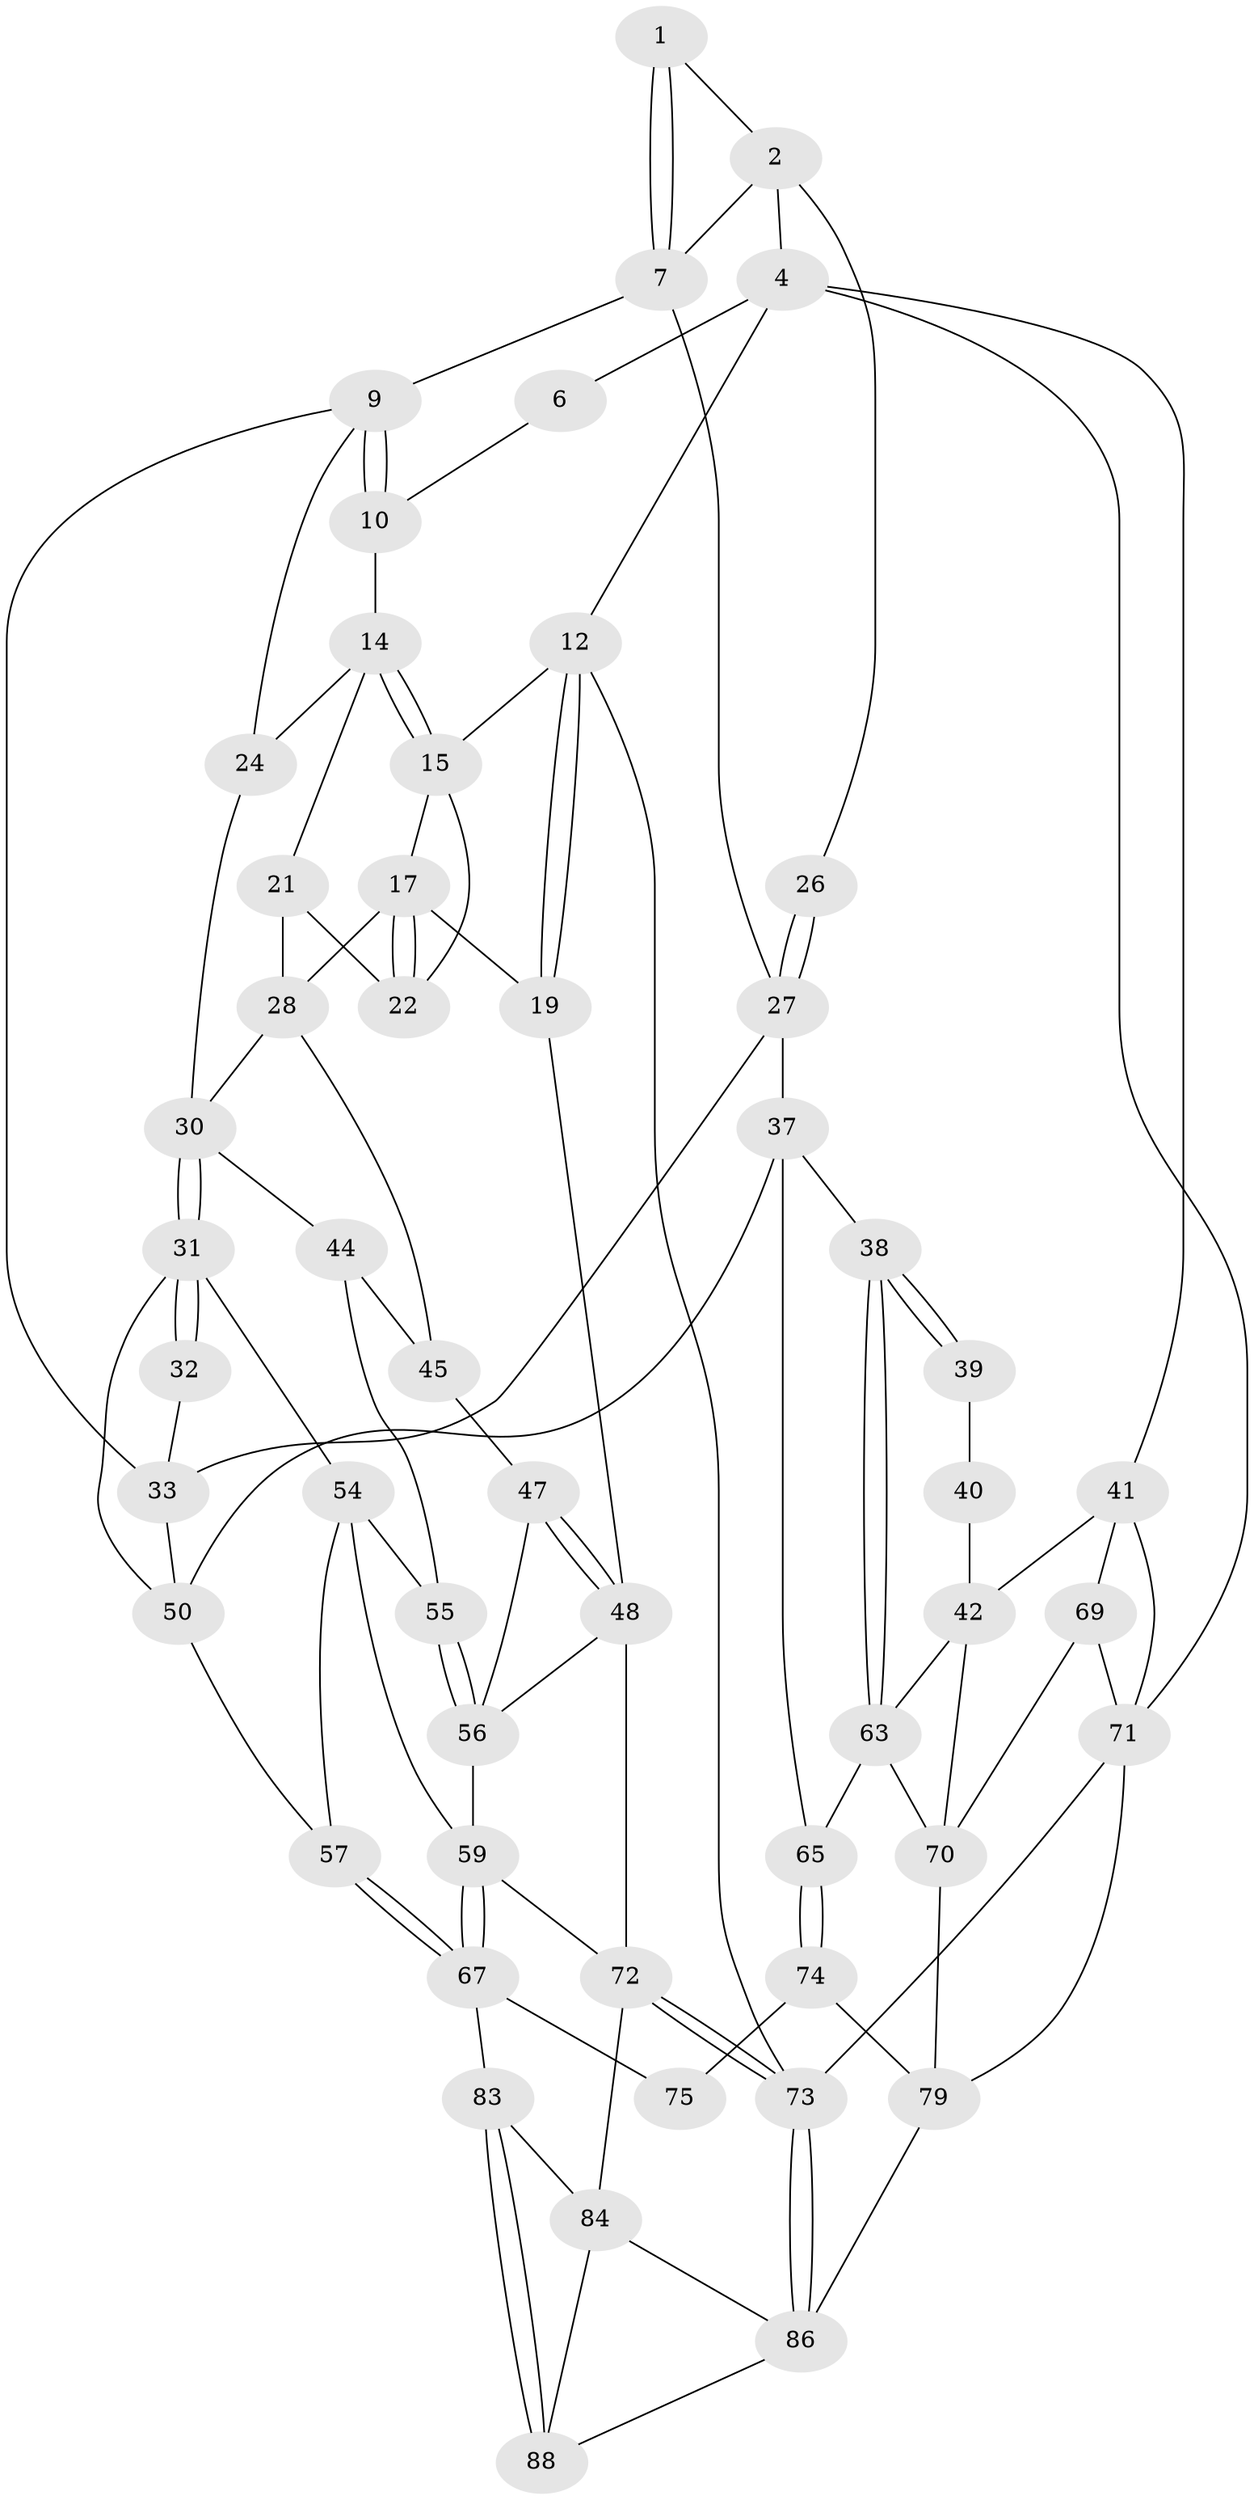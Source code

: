 // Generated by graph-tools (version 1.1) at 2025/24/03/03/25 07:24:37]
// undirected, 53 vertices, 110 edges
graph export_dot {
graph [start="1"]
  node [color=gray90,style=filled];
  1 [pos="+0.7947661305140358+0"];
  2 [pos="+0.8432686766276236+0.15568468213628922",super="+3"];
  4 [pos="+1+0.19539090628605033",super="+5"];
  6 [pos="+0.7908539635061606+0"];
  7 [pos="+0.6913159103564777+0.17198791041998068",super="+8"];
  9 [pos="+0.6524099778372083+0.17831360661022058",super="+23"];
  10 [pos="+0.49593899347436177+0.0017406650410076115",super="+11"];
  12 [pos="+0+0",super="+13"];
  14 [pos="+0.37391385439039243+0.13330410685449912",super="+20"];
  15 [pos="+0.16851845492949866+0.05338965212560127",super="+16"];
  17 [pos="+0+0.29640100902125915",super="+18"];
  19 [pos="+0+0.3097961640563304"];
  21 [pos="+0.24163995744788141+0.23843174023736127"];
  22 [pos="+0.20520440153381356+0.2093453944096668"];
  24 [pos="+0.528095287243992+0.26657696552742705",super="+25"];
  26 [pos="+0.9751709339566134+0.26528917537464164"];
  27 [pos="+0.8253385213782635+0.38095444771918135",super="+35"];
  28 [pos="+0.1590696957149657+0.3174592426715232",super="+29"];
  30 [pos="+0.36310912376814586+0.43163167702765737",super="+36"];
  31 [pos="+0.37433303652254823+0.4488324565873385",super="+51"];
  32 [pos="+0.5196478533405211+0.3209738632740256"];
  33 [pos="+0.6568302011494503+0.3952644806244803",super="+34"];
  37 [pos="+0.7938282007836283+0.5422764277679473",super="+52"];
  38 [pos="+0.8260655886902349+0.5644659739836527"];
  39 [pos="+0.8558414843053244+0.569173636766629"];
  40 [pos="+0.9583128704036251+0.31079043861488864",super="+43"];
  41 [pos="+1+0.5478864760353953",super="+68"];
  42 [pos="+0.9498420146232415+0.5922151718566112",super="+62"];
  44 [pos="+0.1883904381117571+0.4397405512767991",super="+49"];
  45 [pos="+0.13371146874028603+0.4123462337096131",super="+46"];
  47 [pos="+0.012266172255261864+0.5725717172666089"];
  48 [pos="+0+0.5475666467778962",super="+66"];
  50 [pos="+0.4745968780356577+0.5169659794492141",super="+53"];
  54 [pos="+0.26545162180820353+0.585028978411773",super="+58"];
  55 [pos="+0.24219435870019024+0.5871892828730054"];
  56 [pos="+0.14650715683904353+0.6646242736919374",super="+61"];
  57 [pos="+0.4930705945605615+0.721702497672668"];
  59 [pos="+0.270808540661101+0.7209331865215072",super="+60"];
  63 [pos="+0.7712693459826957+0.782031735881802",super="+64"];
  65 [pos="+0.7042482611156574+0.7796107436269608"];
  67 [pos="+0.44986359371691237+0.8190133419192409",super="+76"];
  69 [pos="+0.936005833694464+0.7966229448219767"];
  70 [pos="+0.9136372671219336+0.7809728304870686",super="+77"];
  71 [pos="+1+1",super="+78"];
  72 [pos="+0+0.8869625237376416",super="+82"];
  73 [pos="+0+1"];
  74 [pos="+0.6613594542976096+0.8554475885567914",super="+81"];
  75 [pos="+0.512278946237084+0.8721814864026919"];
  79 [pos="+0.8585660439908922+1",super="+80"];
  83 [pos="+0.44666102699693094+0.8368047341763213"];
  84 [pos="+0.16443594622185562+0.8473366522027961",super="+85"];
  86 [pos="+0.16946799349228117+1",super="+87"];
  88 [pos="+0.4404460815560642+0.8563058998704018"];
  1 -- 2;
  1 -- 7;
  1 -- 7;
  2 -- 7;
  2 -- 26;
  2 -- 4;
  4 -- 41;
  4 -- 12;
  4 -- 6;
  4 -- 71;
  6 -- 10;
  7 -- 9;
  7 -- 27;
  9 -- 10;
  9 -- 10;
  9 -- 24;
  9 -- 33;
  10 -- 14;
  12 -- 19;
  12 -- 19;
  12 -- 73;
  12 -- 15;
  14 -- 15;
  14 -- 15;
  14 -- 21;
  14 -- 24;
  15 -- 17;
  15 -- 22;
  17 -- 22;
  17 -- 22;
  17 -- 19;
  17 -- 28;
  19 -- 48;
  21 -- 22;
  21 -- 28;
  24 -- 30;
  26 -- 27;
  26 -- 27;
  27 -- 33;
  27 -- 37;
  28 -- 45;
  28 -- 30;
  30 -- 31;
  30 -- 31;
  30 -- 44;
  31 -- 32;
  31 -- 32;
  31 -- 50;
  31 -- 54;
  32 -- 33;
  33 -- 50;
  37 -- 38;
  37 -- 65;
  37 -- 50;
  38 -- 39;
  38 -- 39;
  38 -- 63;
  38 -- 63;
  39 -- 40 [weight=2];
  40 -- 42;
  41 -- 42;
  41 -- 69;
  41 -- 71;
  42 -- 70;
  42 -- 63;
  44 -- 45 [weight=2];
  44 -- 55;
  45 -- 47;
  47 -- 48;
  47 -- 48;
  47 -- 56;
  48 -- 72;
  48 -- 56;
  50 -- 57;
  54 -- 55;
  54 -- 57;
  54 -- 59;
  55 -- 56;
  55 -- 56;
  56 -- 59;
  57 -- 67;
  57 -- 67;
  59 -- 67;
  59 -- 67;
  59 -- 72;
  63 -- 65;
  63 -- 70;
  65 -- 74;
  65 -- 74;
  67 -- 83;
  67 -- 75;
  69 -- 70;
  69 -- 71;
  70 -- 79;
  71 -- 73;
  71 -- 79;
  72 -- 73;
  72 -- 73;
  72 -- 84;
  73 -- 86;
  73 -- 86;
  74 -- 75 [weight=2];
  74 -- 79;
  79 -- 86;
  83 -- 84;
  83 -- 88;
  83 -- 88;
  84 -- 88;
  84 -- 86;
  86 -- 88;
}
